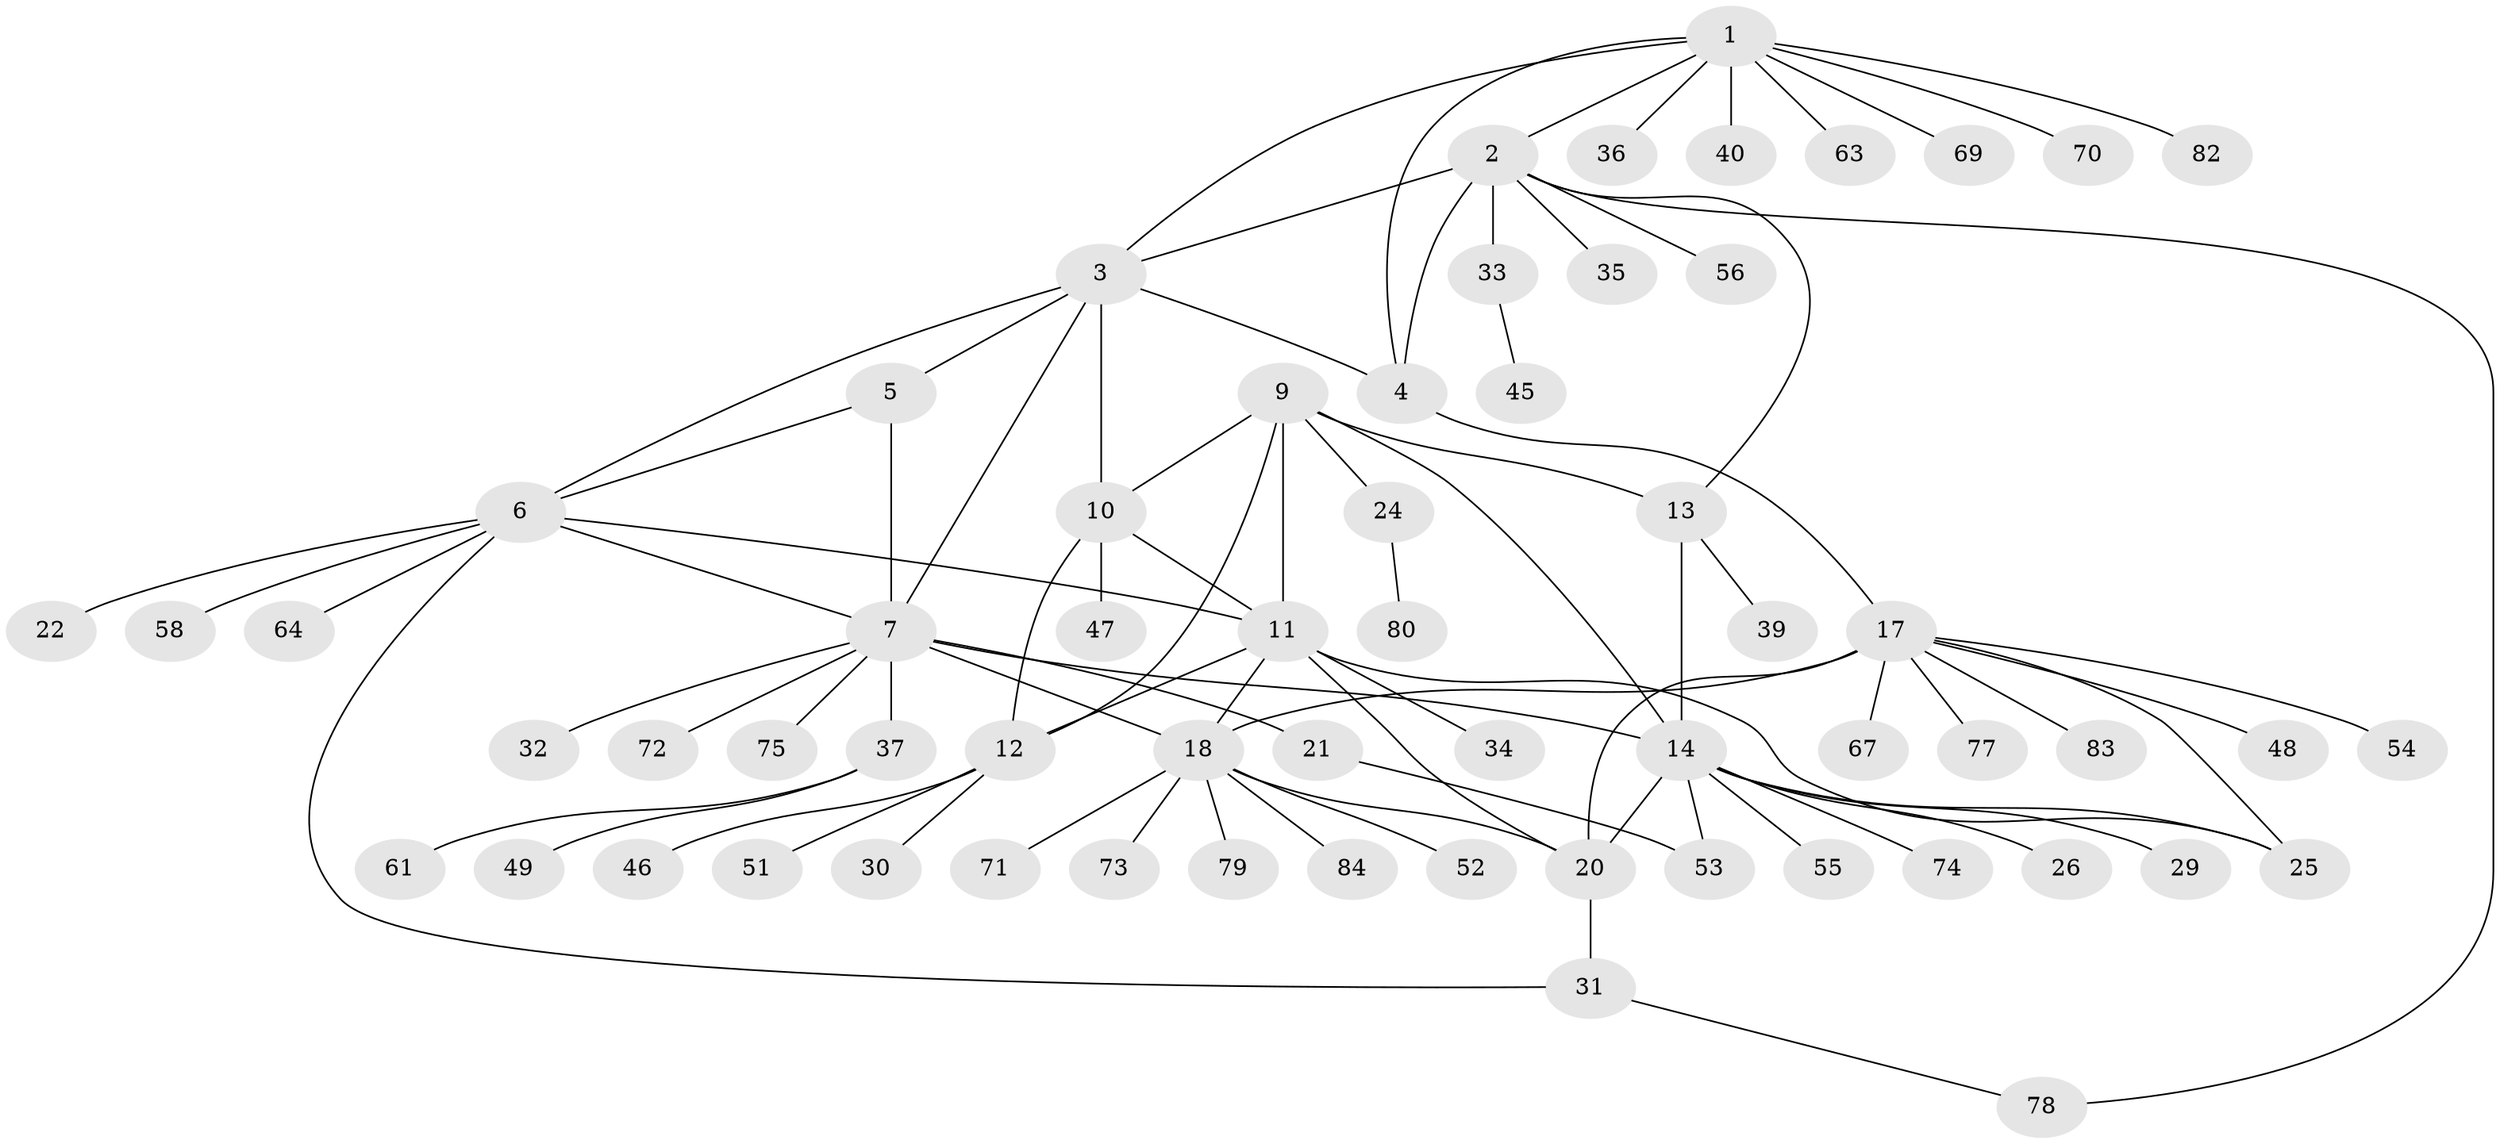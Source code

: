 // original degree distribution, {9: 0.03488372093023256, 8: 0.046511627906976744, 5: 0.046511627906976744, 4: 0.046511627906976744, 10: 0.011627906976744186, 6: 0.03488372093023256, 7: 0.023255813953488372, 2: 0.18604651162790697, 1: 0.5232558139534884, 3: 0.046511627906976744}
// Generated by graph-tools (version 1.1) at 2025/11/02/27/25 16:11:35]
// undirected, 62 vertices, 84 edges
graph export_dot {
graph [start="1"]
  node [color=gray90,style=filled];
  1 [super="+38"];
  2 [super="+42"];
  3 [super="+8"];
  4 [super="+57"];
  5 [super="+62"];
  6 [super="+59"];
  7 [super="+23"];
  9 [super="+16"];
  10 [super="+76"];
  11 [super="+65"];
  12 [super="+86"];
  13 [super="+85"];
  14 [super="+15"];
  17 [super="+19"];
  18 [super="+50"];
  20 [super="+27"];
  21;
  22;
  24 [super="+44"];
  25 [super="+28"];
  26 [super="+43"];
  29;
  30;
  31 [super="+41"];
  32;
  33;
  34;
  35;
  36;
  37 [super="+60"];
  39 [super="+66"];
  40 [super="+68"];
  45;
  46;
  47;
  48;
  49;
  51;
  52;
  53;
  54;
  55;
  56 [super="+81"];
  58;
  61;
  63;
  64;
  67;
  69;
  70;
  71;
  72;
  73;
  74;
  75;
  77;
  78;
  79;
  80;
  82;
  83;
  84;
  1 -- 2;
  1 -- 3;
  1 -- 4;
  1 -- 36;
  1 -- 40;
  1 -- 63;
  1 -- 69;
  1 -- 82;
  1 -- 70;
  2 -- 3;
  2 -- 4;
  2 -- 13;
  2 -- 33;
  2 -- 35;
  2 -- 56;
  2 -- 78;
  3 -- 4;
  3 -- 10;
  3 -- 5;
  3 -- 6;
  3 -- 7;
  4 -- 17;
  5 -- 6;
  5 -- 7;
  6 -- 7;
  6 -- 11;
  6 -- 22;
  6 -- 31;
  6 -- 58;
  6 -- 64;
  7 -- 18;
  7 -- 21;
  7 -- 32;
  7 -- 37;
  7 -- 75;
  7 -- 14;
  7 -- 72;
  9 -- 10;
  9 -- 11;
  9 -- 12;
  9 -- 24;
  9 -- 13;
  9 -- 14 [weight=2];
  10 -- 11;
  10 -- 12;
  10 -- 47;
  11 -- 12;
  11 -- 20;
  11 -- 34;
  11 -- 18;
  11 -- 25;
  12 -- 30;
  12 -- 46;
  12 -- 51;
  13 -- 14 [weight=2];
  13 -- 39;
  14 -- 26;
  14 -- 74;
  14 -- 20;
  14 -- 53;
  14 -- 55;
  14 -- 25;
  14 -- 29;
  17 -- 18 [weight=2];
  17 -- 20 [weight=2];
  17 -- 48;
  17 -- 67;
  17 -- 83;
  17 -- 54;
  17 -- 25;
  17 -- 77;
  18 -- 20;
  18 -- 52;
  18 -- 71;
  18 -- 79;
  18 -- 84;
  18 -- 73;
  20 -- 31 [weight=2];
  21 -- 53;
  24 -- 80;
  31 -- 78;
  33 -- 45;
  37 -- 49;
  37 -- 61;
}
